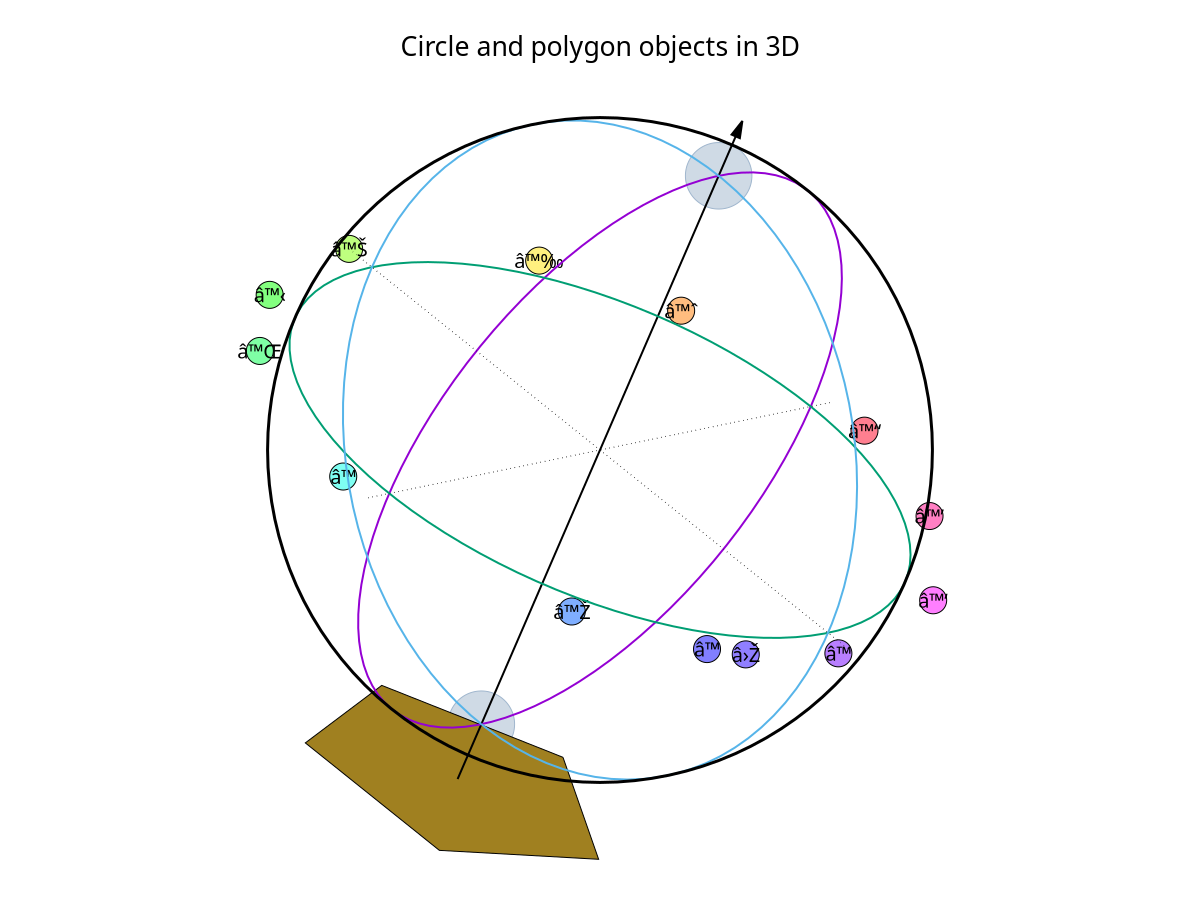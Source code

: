 #!/usr/bin/gnuplot -persist
# set terminal pngcairo  transparent enhanced font "arial,10" fontscale 1.0 size 600, 400 
# set output 'armillary.1.png'
unset border
set angles degrees
unset key
set label 1 "â™" at polar 267, 1.10000, 0 center norotate font ",15" back nopoint
set label 2 "â™‘" at polar 300, 1.10000, 0 center norotate font ",15" back nopoint
set label 3 "â™’" at polar 328, 1.10000, 0 center norotate font ",15" back nopoint
set label 4 "â™“" at polar 352, 1.10000, 0 center norotate font ",15" back nopoint
set label 5 "â™ˆ" at polar 29, 1.10000, 0 center norotate font ",15" back nopoint
set label 6 "â™‰" at polar 53, 1.10000, 0 center norotate font ",15" back nopoint
set label 7 "â™Š" at polar 90, 1.10000, 0 center norotate font ",15" back nopoint
set label 8 "â™‹" at polar 118, 1.10000, 0 center norotate font ",15" back nopoint
set label 9 "â™Œ" at polar 138, 1.10000, 0 center norotate font ",15" back nopoint
set label 10 "â™" at polar 174, 1.10000, 0 center norotate font ",15" back nopoint
set label 11 "â™Ž" at polar 218, 1.10000, 0 center norotate font ",15" back nopoint
set label 12 "â™" at polar 241, 1.10000, 0 center norotate font ",15" back nopoint
set label 13 "â›Ž" at polar 248, 1.10000, 0 center norotate font ",15" back nopoint
set arrow 1 from 0.00000, 0.00000, -1.20000 to 0.00000, 0.00000, 1.20000 head back filled linewidth 2.000 dashtype solid
set object  1 circle center polar 267, 1.10000, 0 size character 1.5 arc [0:360] wedge 
set object  1 back clip lw 1.0  dashtype solid fc  rgb "#b87fff"  fillstyle   solid 1.00 border lt -1
set object  2 circle center polar 300, 1.10000, 0 size character 1.5 arc [0:360] wedge 
set object  2 back clip lw 1.0  dashtype solid fc  rgb "#ff7fff"  fillstyle   solid 1.00 border lt -1
set object  3 circle center polar 328, 1.10000, 0 size character 1.5 arc [0:360] wedge 
set object  3 back clip lw 1.0  dashtype solid fc  rgb "#ff7fc3"  fillstyle   solid 1.00 border lt -1
set object  4 circle center polar 352, 1.10000, 0 size character 1.5 arc [0:360] wedge 
set object  4 back clip lw 1.0  dashtype solid fc  rgb "#ff7f90"  fillstyle   solid 1.00 border lt -1
set object  5 circle center polar 29, 1.10000, 0 size character 1.5 arc [0:360] wedge 
set object  5 back clip lw 1.0  dashtype solid fc  rgb "#ffbd7f"  fillstyle   solid 1.00 border lt -1
set object  6 circle center polar 53, 1.10000, 0 size character 1.5 arc [0:360] wedge 
set object  6 back clip lw 1.0  dashtype solid fc  rgb "#fff07f"  fillstyle   solid 1.00 border lt -1
set object  7 circle center polar 90, 1.10000, 0 size character 1.5 arc [0:360] wedge 
set object  7 back clip lw 1.0  dashtype solid fc  rgb "#bfff7f"  fillstyle   solid 1.00 border lt -1
set object  8 circle center polar 118, 1.10000, 0 size character 1.5 arc [0:360] wedge 
set object  8 back clip lw 1.0  dashtype solid fc  rgb "#83ff7f"  fillstyle   solid 1.00 border lt -1
set object  9 circle center polar 138, 1.10000, 0 size character 1.5 arc [0:360] wedge 
set object  9 back clip lw 1.0  dashtype solid fc  rgb "#7fffa5"  fillstyle   solid 1.00 border lt -1
set object 10 circle center polar 174, 1.10000, 0 size character 1.5 arc [0:360] wedge 
set object 10 back clip lw 1.0  dashtype solid fc  rgb "#7ffff2"  fillstyle   solid 1.00 border lt -1
set object 11 circle center polar 218, 1.10000, 0 size character 1.5 arc [0:360] wedge 
set object 11 back clip lw 1.0  dashtype solid fc  rgb "#7faeff"  fillstyle   solid 1.00 border lt -1
set object 12 circle center polar 241, 1.10000, 0 size character 1.5 arc [0:360] wedge 
set object 12 back clip lw 1.0  dashtype solid fc  rgb "#817fff"  fillstyle   solid 1.00 border lt -1
set object 13 circle center polar 248, 1.10000, 0 size character 1.5 arc [0:360] wedge 
set object 13 back clip lw 1.0  dashtype solid fc  rgb "#907fff"  fillstyle   solid 1.00 border lt -1
set object 21 circle center 0.00000, 0.00000, 0.00000 size 1 arc [0:360] wedge 
set object 21 front clip lw 3.0  dashtype solid fc  bgnd fillstyle  empty border rgb "black" 
set object 22 circle center 0.00000, 0.00000, 1.00000 size 0.1 arc [0:360] wedge 
set object 22 back clip lw 1.0  dashtype solid fc  rgb "slategrey"  fillstyle  transparent solid 0.50 border
set object 23 circle center 0.00000, 0.00000, -1.00000 size 0.1 arc [0:360] wedge 
set object 23 back clip lw 1.0  dashtype solid fc  rgb "slategrey"  fillstyle  transparent solid 0.50 border
set object 24 polygon from polar 0, 0.500000, -1.2 to polar 72, 0.500000, -1.2 to polar 144, 0.500000, -1.2 to polar 216, 0.500000, -1.2 to polar 288, 0.500000, -1.2 to polar 0, 0.500000, -1.2
set object 24 back clip lw 1.0  dashtype solid fc  rgb "olive"  fillstyle   solid 1.00 border rgb "black" 
unset parametric
set view 64, 302, 1.62, 1
set view azimuth 23.4
set view  equal xyz
set style data lines
set xzeroaxis
set yzeroaxis
set zzeroaxis
set xyplane at 0
unset xtics
unset ytics
unset ztics
unset cbtics
unset rtics
set title "Circle and polygon objects in 3D" 
set title  font ",20" textcolor lt -1 norotate
set xrange [ -1.10000 : 1.10000 ] noreverse nowriteback
set x2range [ * : * ] noreverse writeback
set yrange [ -1.10000 : 1.10000 ] noreverse nowriteback
set y2range [ * : * ] noreverse writeback
set zrange [ -1.10000 : 1.10000 ] noreverse nowriteback
set cbrange [ * : * ] noreverse writeback
set rrange [ * : * ] noreverse writeback
set colorbox vertical origin screen 0.9, 0.2 size screen 0.05, 0.6 front  noinvert bdefault
NO_ANIMATION = 1
save_encoding = "utf8"
array Zodiac[13] = ["â™","â™‘","â™’","â™“","â™ˆ","â™‰","â™Š","â™‹","â™Œ","â™","â™Ž","â™","â›Ž"]
array Longitude[13] = [267.0,300.0,328.0,352.0,29.0,53.0,90.0,118.0,138.0,174.0,218.0,241.0,248.0]
## Last datafile plotted: "+"
splot sample [u=0:360] '+' using (cos(u)):(0):(sin(u)) lw 2,              [u=0:360] '+' using (cos(u)):(sin(u)):(0) lw 2,              [u=0:360] '+' using (0):(cos(u)):(sin(u)) lw 2
